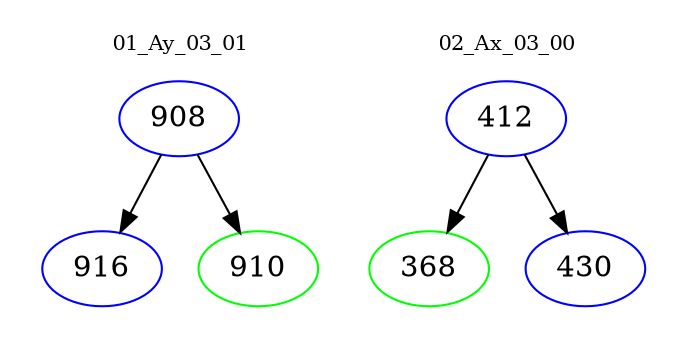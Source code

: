 digraph{
subgraph cluster_0 {
color = white
label = "01_Ay_03_01";
fontsize=10;
T0_908 [label="908", color="blue"]
T0_908 -> T0_916 [color="black"]
T0_916 [label="916", color="blue"]
T0_908 -> T0_910 [color="black"]
T0_910 [label="910", color="green"]
}
subgraph cluster_1 {
color = white
label = "02_Ax_03_00";
fontsize=10;
T1_412 [label="412", color="blue"]
T1_412 -> T1_368 [color="black"]
T1_368 [label="368", color="green"]
T1_412 -> T1_430 [color="black"]
T1_430 [label="430", color="blue"]
}
}
